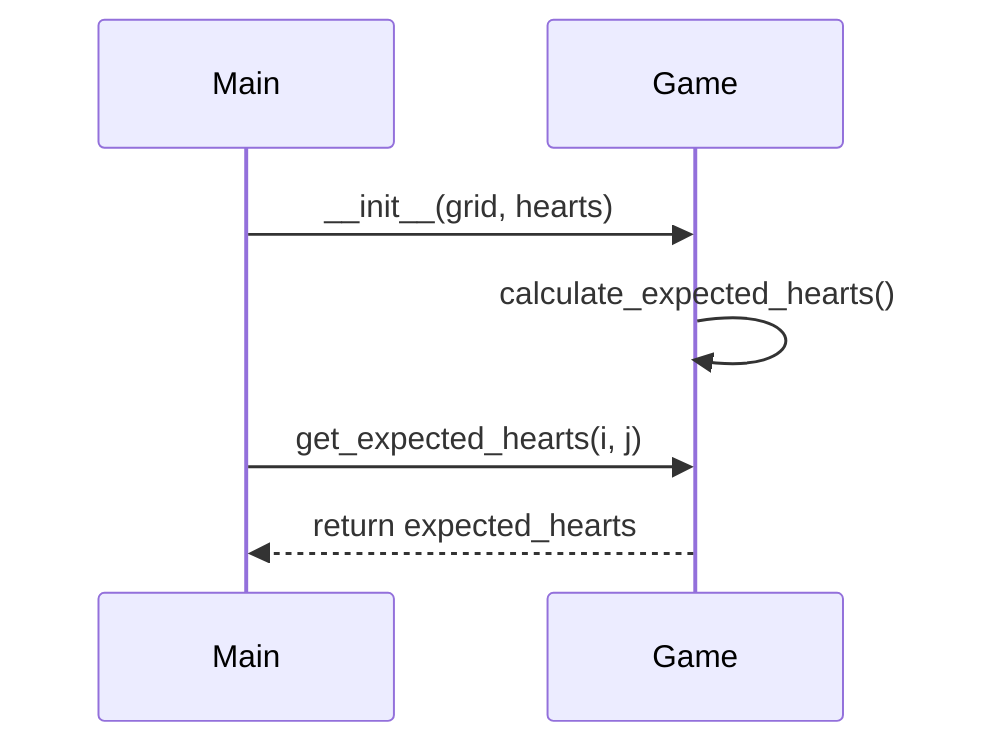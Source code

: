 sequenceDiagram
    participant M as Main
    participant G as Game
    M->>G: __init__(grid, hearts)
    G->>G: calculate_expected_hearts()
    M->>G: get_expected_hearts(i, j)
    G-->>M: return expected_hearts